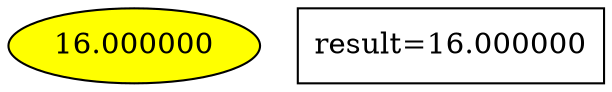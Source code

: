 digraph G {
1 [style = filled, label="16.000000", fillcolor="yellow"];
"result=16.000000" [shape=box];
}
